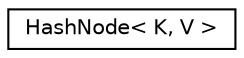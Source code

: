 digraph "Graphical Class Hierarchy"
{
 // LATEX_PDF_SIZE
  edge [fontname="Helvetica",fontsize="10",labelfontname="Helvetica",labelfontsize="10"];
  node [fontname="Helvetica",fontsize="10",shape=record];
  rankdir="LR";
  Node0 [label="HashNode\< K, V \>",height=0.2,width=0.4,color="black", fillcolor="white", style="filled",URL="$classHashNode.html",tooltip=" "];
}
